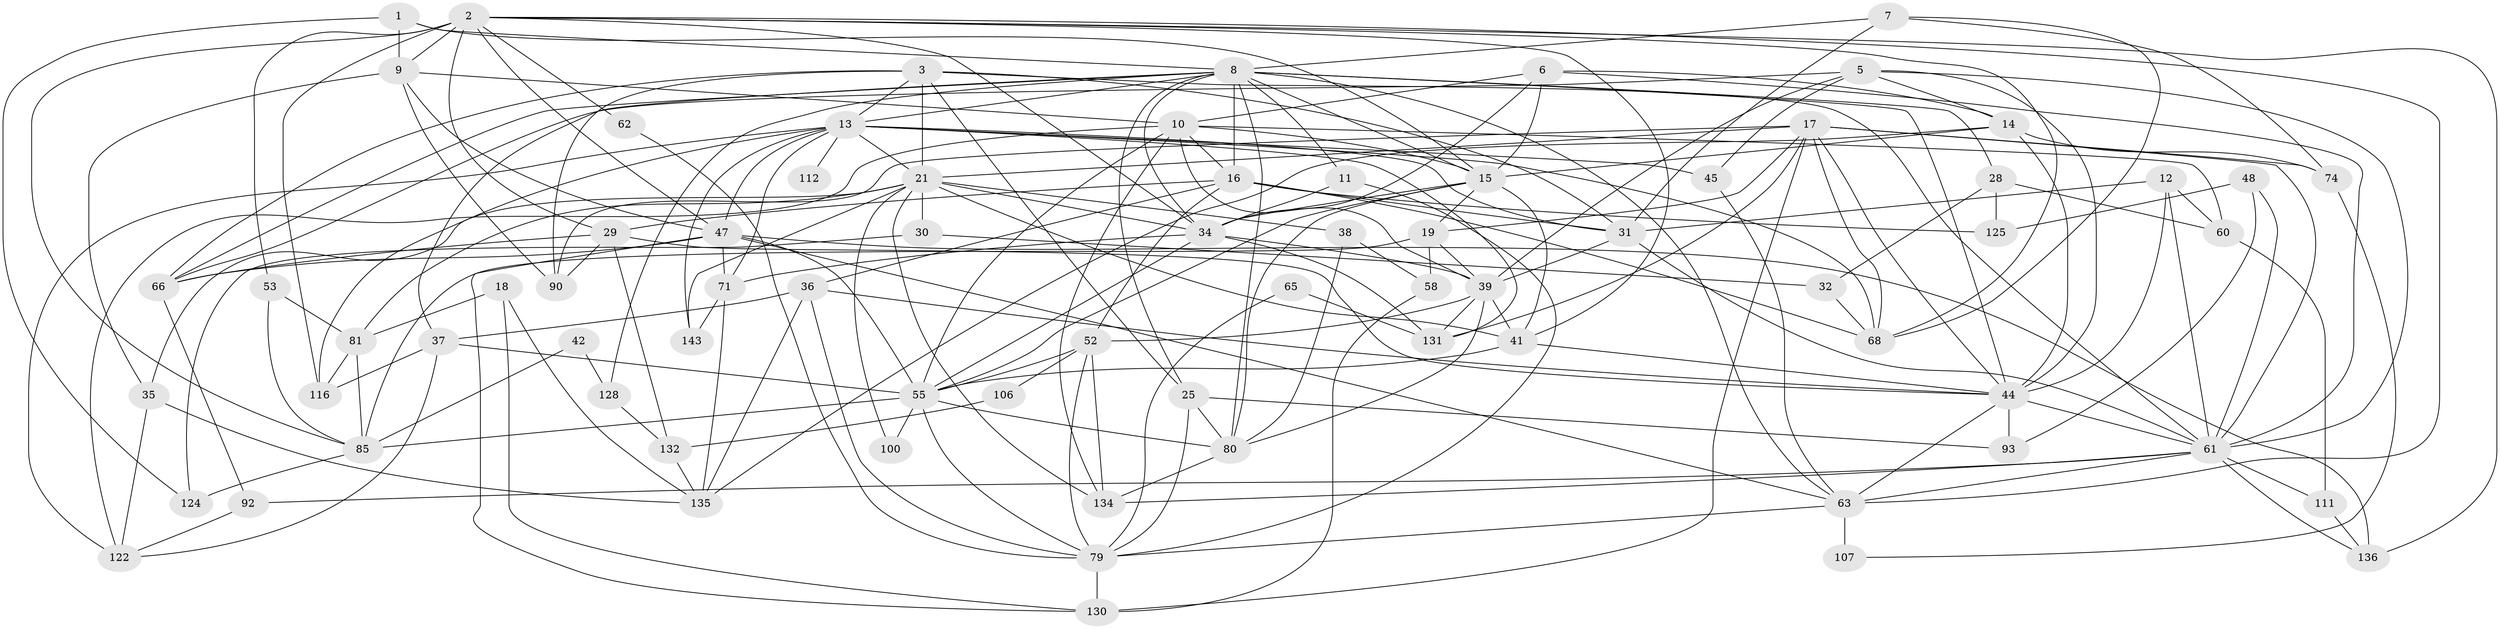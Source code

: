 // original degree distribution, {5: 0.19594594594594594, 6: 0.08783783783783784, 4: 0.27702702702702703, 3: 0.2972972972972973, 2: 0.10135135135135136, 7: 0.033783783783783786, 8: 0.006756756756756757}
// Generated by graph-tools (version 1.1) at 2025/15/03/09/25 04:15:16]
// undirected, 74 vertices, 205 edges
graph export_dot {
graph [start="1"]
  node [color=gray90,style=filled];
  1 [super="+24"];
  2 [super="+23+4"];
  3 [super="+104+99"];
  5 [super="+51"];
  6 [super="+109+88+22"];
  7 [super="+50"];
  8 [super="+20+33"];
  9 [super="+49"];
  10 [super="+40+27+83"];
  11;
  12;
  13 [super="+87+78"];
  14 [super="+59"];
  15 [super="+139"];
  16 [super="+26+146"];
  17 [super="+89+76"];
  18;
  19;
  21 [super="+84+127"];
  25;
  28 [super="+123"];
  29 [super="+105"];
  30;
  31 [super="+69"];
  32 [super="+46"];
  34 [super="+43"];
  35 [super="+95+96"];
  36;
  37;
  38 [super="+75"];
  39 [super="+57+142"];
  41;
  42;
  44 [super="+56+118"];
  45 [super="+140"];
  47 [super="+54+113"];
  48;
  52 [super="+110+94"];
  53;
  55 [super="+148+70+97"];
  58;
  60 [super="+138"];
  61 [super="+115+72"];
  62;
  63 [super="+114+144"];
  65;
  66 [super="+73"];
  68 [super="+102"];
  71 [super="+119"];
  74;
  79 [super="+103+82"];
  80 [super="+121"];
  81 [super="+129"];
  85;
  90;
  92;
  93;
  100;
  106;
  107 [super="+108"];
  111;
  112;
  116;
  122;
  124;
  125;
  128;
  130;
  131 [super="+145"];
  132;
  134;
  135;
  136;
  143;
  1 -- 124;
  1 -- 9 [weight=2];
  1 -- 8;
  1 -- 15;
  2 -- 85;
  2 -- 62;
  2 -- 47;
  2 -- 136;
  2 -- 53;
  2 -- 63;
  2 -- 34;
  2 -- 68;
  2 -- 116;
  2 -- 9 [weight=2];
  2 -- 29;
  2 -- 41;
  3 -- 66;
  3 -- 90;
  3 -- 13;
  3 -- 31;
  3 -- 25;
  3 -- 21;
  3 -- 61;
  5 -- 14;
  5 -- 39;
  5 -- 44;
  5 -- 66;
  5 -- 45;
  5 -- 61;
  6 -- 61;
  6 -- 34;
  6 -- 15;
  6 -- 14;
  6 -- 10;
  7 -- 74;
  7 -- 31;
  7 -- 68;
  7 -- 8;
  8 -- 63;
  8 -- 34;
  8 -- 80;
  8 -- 37;
  8 -- 11;
  8 -- 44;
  8 -- 128;
  8 -- 66;
  8 -- 13;
  8 -- 15;
  8 -- 16;
  8 -- 25;
  8 -- 28;
  9 -- 10;
  9 -- 35;
  9 -- 90;
  9 -- 47;
  10 -- 16;
  10 -- 134;
  10 -- 122 [weight=2];
  10 -- 60;
  10 -- 55;
  10 -- 39;
  10 -- 15;
  11 -- 79;
  11 -- 34;
  12 -- 60 [weight=2];
  12 -- 31;
  12 -- 61;
  12 -- 44;
  13 -- 112 [weight=2];
  13 -- 143;
  13 -- 131;
  13 -- 47;
  13 -- 116;
  13 -- 122;
  13 -- 31;
  13 -- 68;
  13 -- 21;
  13 -- 45;
  13 -- 71;
  14 -- 74;
  14 -- 135;
  14 -- 44;
  14 -- 15;
  15 -- 41;
  15 -- 34;
  15 -- 80;
  15 -- 19;
  15 -- 55;
  16 -- 125;
  16 -- 36;
  16 -- 31;
  16 -- 52;
  16 -- 68;
  16 -- 29;
  17 -- 68;
  17 -- 19;
  17 -- 130;
  17 -- 131;
  17 -- 90;
  17 -- 74;
  17 -- 61;
  17 -- 44;
  17 -- 21;
  18 -- 135;
  18 -- 81;
  18 -- 130;
  19 -- 85;
  19 -- 58;
  19 -- 39;
  21 -- 41;
  21 -- 35;
  21 -- 38;
  21 -- 100;
  21 -- 34;
  21 -- 134;
  21 -- 30;
  21 -- 143;
  21 -- 81;
  25 -- 93;
  25 -- 80;
  25 -- 79;
  28 -- 60 [weight=2];
  28 -- 32;
  28 -- 125;
  29 -- 66;
  29 -- 90;
  29 -- 132;
  29 -- 44;
  30 -- 32 [weight=2];
  30 -- 124;
  31 -- 61;
  31 -- 39;
  32 -- 68;
  34 -- 71;
  34 -- 131;
  34 -- 55 [weight=2];
  34 -- 39 [weight=2];
  35 -- 135;
  35 -- 122;
  36 -- 135;
  36 -- 37;
  36 -- 44;
  36 -- 79;
  37 -- 122;
  37 -- 116;
  37 -- 55;
  38 -- 58;
  38 -- 80;
  39 -- 52;
  39 -- 131 [weight=2];
  39 -- 41;
  39 -- 80;
  41 -- 44;
  41 -- 55;
  42 -- 128;
  42 -- 85;
  44 -- 93;
  44 -- 61;
  44 -- 63;
  45 -- 63;
  47 -- 130;
  47 -- 136;
  47 -- 63;
  47 -- 66 [weight=2];
  47 -- 55 [weight=2];
  47 -- 71;
  48 -- 93;
  48 -- 125;
  48 -- 61;
  52 -- 134;
  52 -- 79;
  52 -- 106;
  52 -- 55;
  53 -- 85;
  53 -- 81;
  55 -- 100;
  55 -- 85;
  55 -- 80;
  55 -- 79;
  58 -- 130;
  60 -- 111;
  61 -- 111;
  61 -- 63;
  61 -- 134;
  61 -- 136;
  61 -- 92;
  62 -- 79;
  63 -- 107 [weight=2];
  63 -- 79;
  65 -- 131;
  65 -- 79;
  66 -- 92;
  71 -- 143;
  71 -- 135;
  74 -- 107;
  79 -- 130;
  80 -- 134;
  81 -- 116;
  81 -- 85;
  85 -- 124;
  92 -- 122;
  106 -- 132;
  111 -- 136;
  128 -- 132;
  132 -- 135;
}
